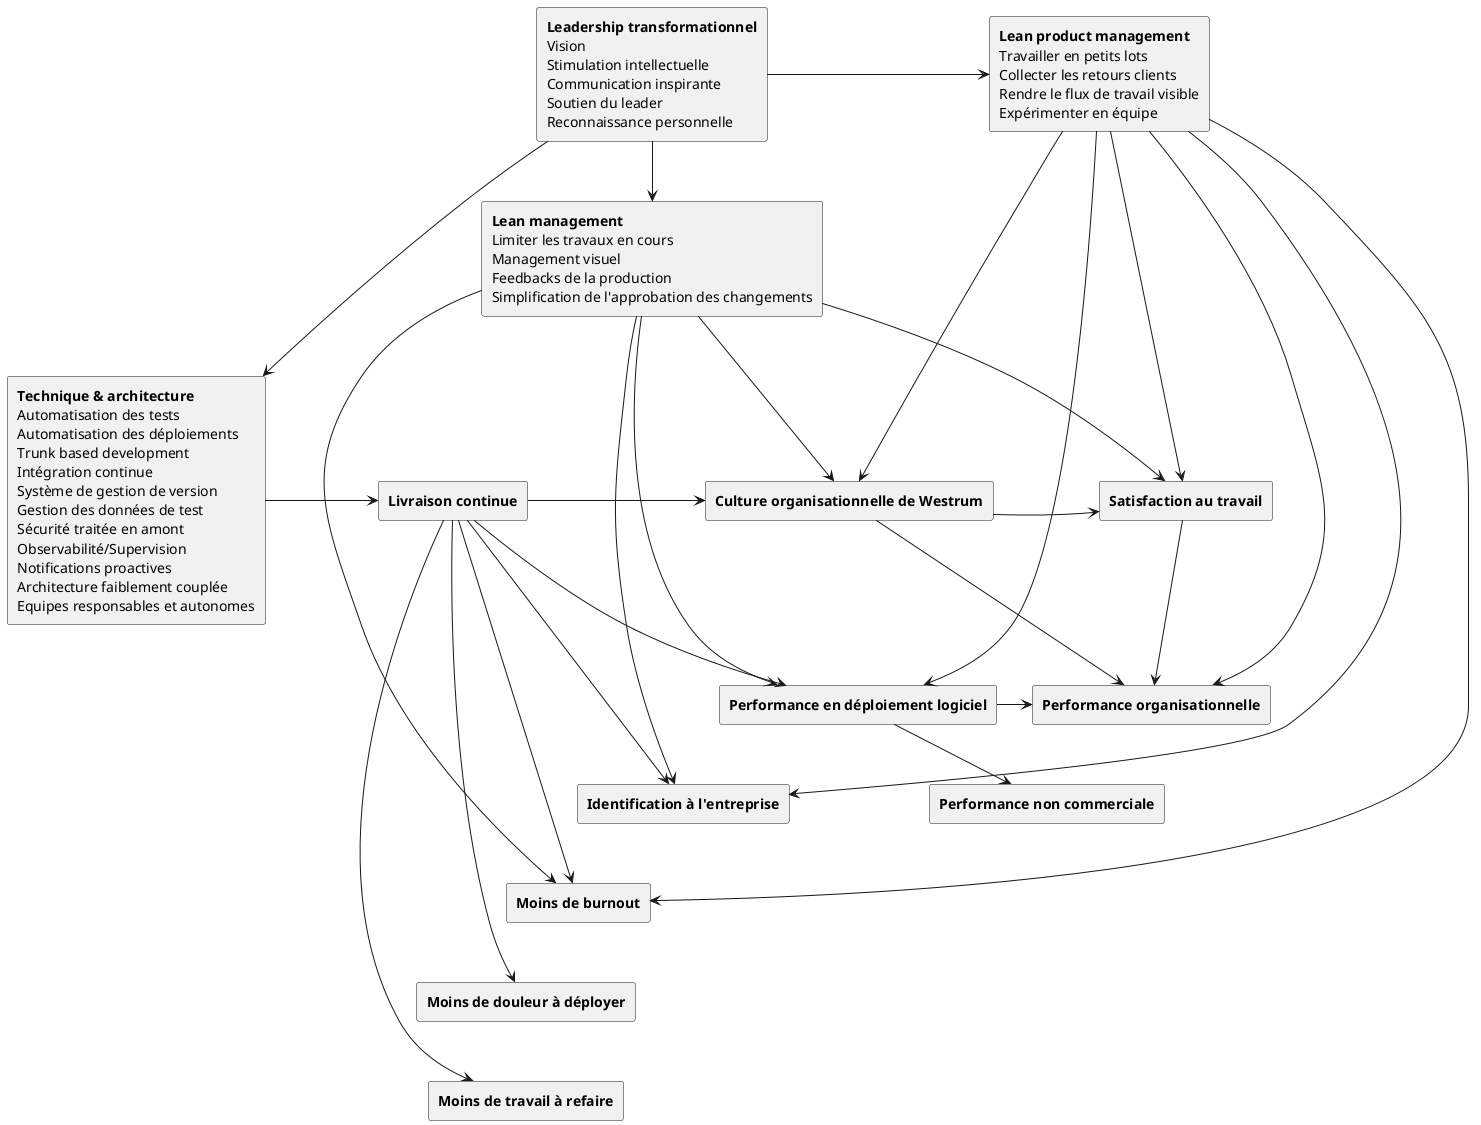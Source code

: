 @startuml
rectangle "<b>Leadership transformationnel</b>\nVision\nStimulation intellectuelle\nCommunication inspirante\nSoutien du leader\nReconnaissance personnelle" as leadership
rectangle "<b>Lean product management</b>\nTravailler en petits lots\nCollecter les retours clients\nRendre le flux de travail visible\nExpérimenter en équipe" as lean_product_development
rectangle "<b>Lean management</b>\nLimiter les travaux en cours\nManagement visuel\nFeedbacks de la production\nSimplification de l'approbation des changements" as lean_management
rectangle "<b>Technique & architecture</b>\nAutomatisation des tests\nAutomatisation des déploiements\nTrunk based development\nIntégration continue\nSystème de gestion de version\nGestion des données de test\nSécurité traitée en amont\nObservabilité/Supervision\nNotifications proactives\nArchitecture faiblement couplée\nEquipes responsables et autonomes" as technical
rectangle "<b>Livraison continue</b>" as CD
rectangle "<b>Moins de burnout" as burnout
rectangle "<b>Moins de douleur à déployer" as deploy_pain
rectangle "<b>Moins de travail à refaire" as rework
rectangle "<b>Identification à l'entreprise" as identification
rectangle "<b>Performance en déploiement logiciel" as metrics
rectangle "<b>Culture organisationnelle de Westrum" as westrum
rectangle "<b>Satisfaction au travail" as satisfaction
rectangle "<b>Performance organisationnelle" as performance
rectangle "<b>Performance non commerciale" as image

leadership -> lean_product_development
leadership -> lean_management
leadership -> technical
technical -> CD

lean_product_development->westrum
lean_management->westrum
CD->westrum
lean_product_development->satisfaction
lean_management->satisfaction
westrum->satisfaction
lean_product_development->performance
satisfaction->performance
westrum->performance
metrics->performance
metrics->image
lean_product_development->metrics
lean_management->metrics
CD->metrics
lean_product_development->identification
lean_management->identification
CD->identification
lean_product_development->burnout
lean_management->burnout
CD->burnout
CD->rework
CD->deploy_pain

burnout-[hidden]-deploy_pain
deploy_pain-[hidden]-rework

lean_product_development-[hidden]-lean_management
lean_management-[hidden]-technical
westrum-[hidden]-metrics
westrum-[hidden]satisfaction
performance-[hidden]-image
metrics-[hidden]-identification
identification-[hidden]-burnout
burnout-[hidden]-deploy_pain
deploy_pain-[hidden]-rework

@enduml
